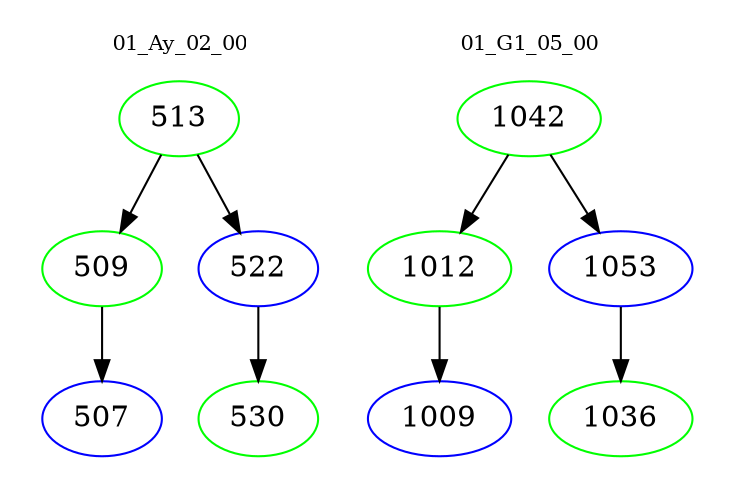 digraph{
subgraph cluster_0 {
color = white
label = "01_Ay_02_00";
fontsize=10;
T0_513 [label="513", color="green"]
T0_513 -> T0_509 [color="black"]
T0_509 [label="509", color="green"]
T0_509 -> T0_507 [color="black"]
T0_507 [label="507", color="blue"]
T0_513 -> T0_522 [color="black"]
T0_522 [label="522", color="blue"]
T0_522 -> T0_530 [color="black"]
T0_530 [label="530", color="green"]
}
subgraph cluster_1 {
color = white
label = "01_G1_05_00";
fontsize=10;
T1_1042 [label="1042", color="green"]
T1_1042 -> T1_1012 [color="black"]
T1_1012 [label="1012", color="green"]
T1_1012 -> T1_1009 [color="black"]
T1_1009 [label="1009", color="blue"]
T1_1042 -> T1_1053 [color="black"]
T1_1053 [label="1053", color="blue"]
T1_1053 -> T1_1036 [color="black"]
T1_1036 [label="1036", color="green"]
}
}
